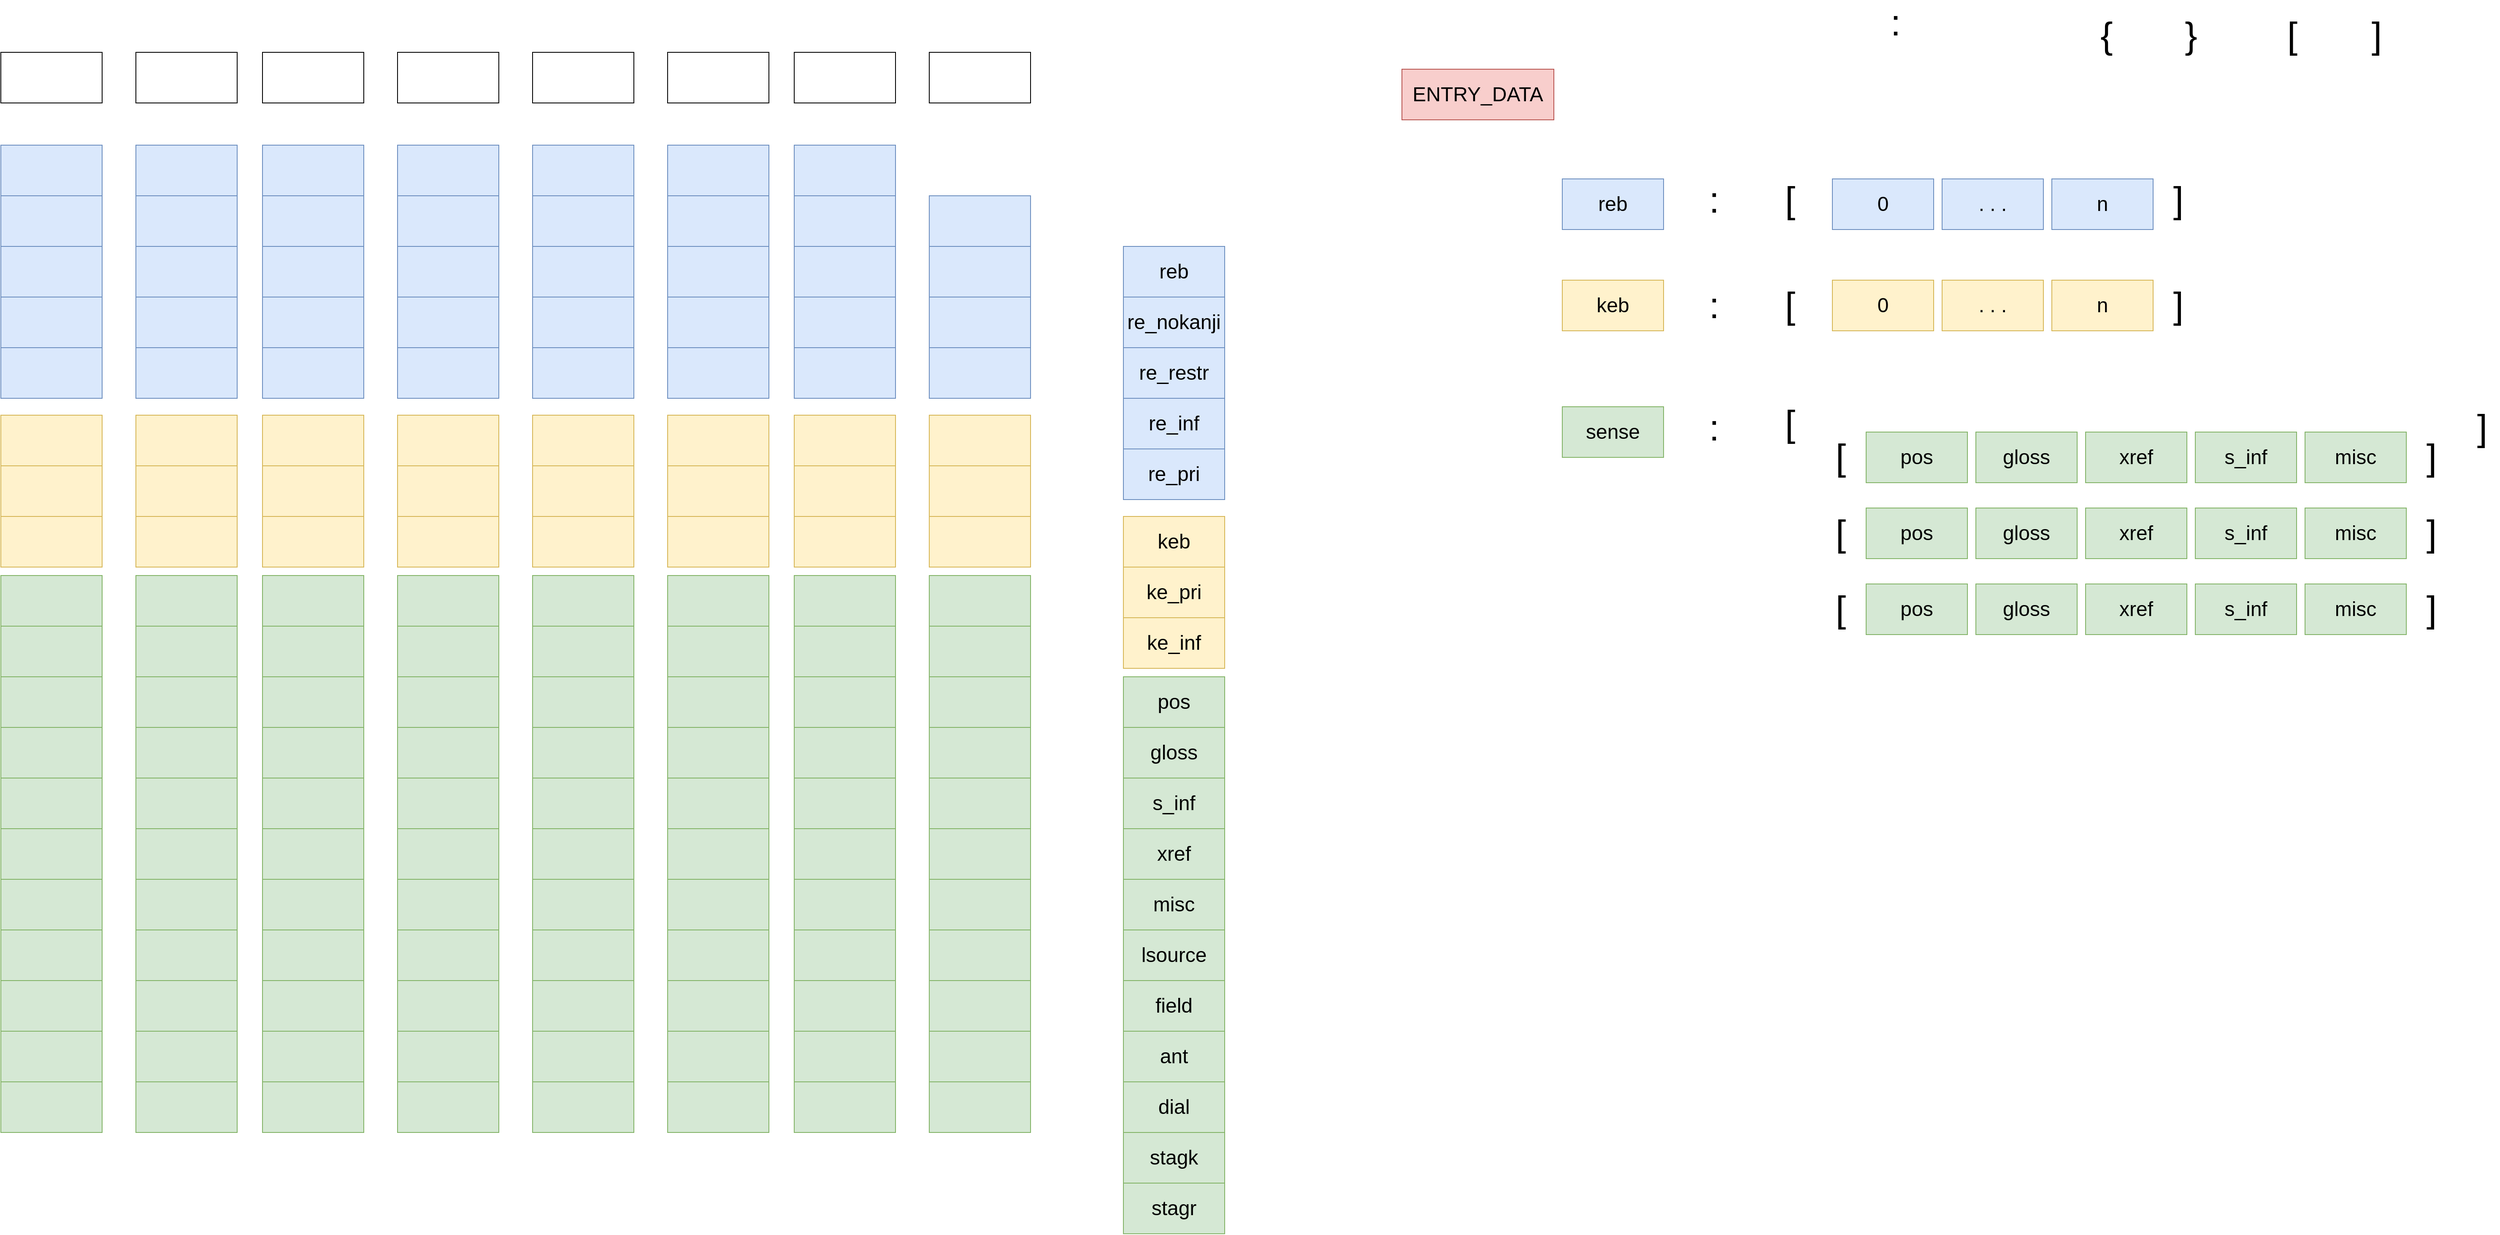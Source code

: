 <mxfile version="15.3.5" type="device"><diagram id="VDv65uDaTZI5-oXiUYlj" name="Page-1"><mxGraphModel dx="4152" dy="2085" grid="1" gridSize="10" guides="1" tooltips="1" connect="1" arrows="1" fold="1" page="1" pageScale="1" pageWidth="850" pageHeight="1100" math="0" shadow="0"><root><mxCell id="0"/><mxCell id="1" parent="0"/><mxCell id="nnM_vdUUp27lyh8uVQgL-1" value="reb" style="rounded=0;whiteSpace=wrap;html=1;hachureGap=4;pointerEvents=0;fontSize=24;fillColor=#dae8fc;strokeColor=#6c8ebf;" parent="1" vertex="1"><mxGeometry x="590" y="130" width="120" height="60" as="geometry"/></mxCell><mxCell id="nnM_vdUUp27lyh8uVQgL-2" value="re_nokanji" style="rounded=0;whiteSpace=wrap;html=1;hachureGap=4;pointerEvents=0;fontSize=24;fillColor=#dae8fc;strokeColor=#6c8ebf;" parent="1" vertex="1"><mxGeometry x="70" y="270" width="120" height="60" as="geometry"/></mxCell><mxCell id="nnM_vdUUp27lyh8uVQgL-3" value="re_restr" style="rounded=0;whiteSpace=wrap;html=1;hachureGap=4;pointerEvents=0;fontSize=24;fillColor=#dae8fc;strokeColor=#6c8ebf;" parent="1" vertex="1"><mxGeometry x="70" y="330" width="120" height="60" as="geometry"/></mxCell><mxCell id="nnM_vdUUp27lyh8uVQgL-4" value="re_inf" style="rounded=0;whiteSpace=wrap;html=1;hachureGap=4;pointerEvents=0;fontSize=24;fillColor=#dae8fc;strokeColor=#6c8ebf;" parent="1" vertex="1"><mxGeometry x="70" y="390" width="120" height="60" as="geometry"/></mxCell><mxCell id="nnM_vdUUp27lyh8uVQgL-5" value="keb" style="rounded=0;whiteSpace=wrap;html=1;hachureGap=4;pointerEvents=0;fontSize=24;fillColor=#fff2cc;strokeColor=#d6b656;" parent="1" vertex="1"><mxGeometry x="590" y="250" width="120" height="60" as="geometry"/></mxCell><mxCell id="nnM_vdUUp27lyh8uVQgL-6" value="ke_pri" style="rounded=0;whiteSpace=wrap;html=1;hachureGap=4;pointerEvents=0;fontSize=24;fillColor=#fff2cc;strokeColor=#d6b656;" parent="1" vertex="1"><mxGeometry x="70" y="590" width="120" height="60" as="geometry"/></mxCell><mxCell id="nnM_vdUUp27lyh8uVQgL-7" value="ke_inf" style="rounded=0;whiteSpace=wrap;html=1;hachureGap=4;pointerEvents=0;fontSize=24;fillColor=#fff2cc;strokeColor=#d6b656;" parent="1" vertex="1"><mxGeometry x="70" y="650" width="120" height="60" as="geometry"/></mxCell><mxCell id="nnM_vdUUp27lyh8uVQgL-8" value="re_pri" style="rounded=0;whiteSpace=wrap;html=1;hachureGap=4;pointerEvents=0;fontSize=24;fillColor=#dae8fc;strokeColor=#6c8ebf;" parent="1" vertex="1"><mxGeometry x="70" y="450" width="120" height="60" as="geometry"/></mxCell><mxCell id="nnM_vdUUp27lyh8uVQgL-9" value="pos" style="rounded=0;whiteSpace=wrap;html=1;hachureGap=4;pointerEvents=0;fontSize=24;fillColor=#d5e8d4;strokeColor=#82b366;" parent="1" vertex="1"><mxGeometry x="70" y="720" width="120" height="60" as="geometry"/></mxCell><mxCell id="nnM_vdUUp27lyh8uVQgL-10" value="gloss" style="rounded=0;whiteSpace=wrap;html=1;hachureGap=4;pointerEvents=0;fontSize=24;fillColor=#d5e8d4;strokeColor=#82b366;" parent="1" vertex="1"><mxGeometry x="70" y="780" width="120" height="60" as="geometry"/></mxCell><mxCell id="nnM_vdUUp27lyh8uVQgL-11" value="s_inf" style="rounded=0;whiteSpace=wrap;html=1;hachureGap=4;pointerEvents=0;fontSize=24;fillColor=#d5e8d4;strokeColor=#82b366;" parent="1" vertex="1"><mxGeometry x="70" y="840" width="120" height="60" as="geometry"/></mxCell><mxCell id="nnM_vdUUp27lyh8uVQgL-12" value="xref" style="rounded=0;whiteSpace=wrap;html=1;hachureGap=4;pointerEvents=0;fontSize=24;fillColor=#d5e8d4;strokeColor=#82b366;" parent="1" vertex="1"><mxGeometry x="70" y="900" width="120" height="60" as="geometry"/></mxCell><mxCell id="nnM_vdUUp27lyh8uVQgL-13" value="misc" style="rounded=0;whiteSpace=wrap;html=1;hachureGap=4;pointerEvents=0;fontSize=24;fillColor=#d5e8d4;strokeColor=#82b366;" parent="1" vertex="1"><mxGeometry x="70" y="960" width="120" height="60" as="geometry"/></mxCell><mxCell id="nnM_vdUUp27lyh8uVQgL-14" value="lsource" style="rounded=0;whiteSpace=wrap;html=1;hachureGap=4;pointerEvents=0;fontSize=24;fillColor=#d5e8d4;strokeColor=#82b366;" parent="1" vertex="1"><mxGeometry x="70" y="1020" width="120" height="60" as="geometry"/></mxCell><mxCell id="nnM_vdUUp27lyh8uVQgL-15" value="field" style="rounded=0;whiteSpace=wrap;html=1;hachureGap=4;pointerEvents=0;fontSize=24;fillColor=#d5e8d4;strokeColor=#82b366;" parent="1" vertex="1"><mxGeometry x="70" y="1080" width="120" height="60" as="geometry"/></mxCell><mxCell id="nnM_vdUUp27lyh8uVQgL-16" value="ant" style="rounded=0;whiteSpace=wrap;html=1;hachureGap=4;pointerEvents=0;fontSize=24;fillColor=#d5e8d4;strokeColor=#82b366;" parent="1" vertex="1"><mxGeometry x="70" y="1140" width="120" height="60" as="geometry"/></mxCell><mxCell id="nnM_vdUUp27lyh8uVQgL-17" value="dial" style="rounded=0;whiteSpace=wrap;html=1;hachureGap=4;pointerEvents=0;fontSize=24;fillColor=#d5e8d4;strokeColor=#82b366;" parent="1" vertex="1"><mxGeometry x="70" y="1200" width="120" height="60" as="geometry"/></mxCell><mxCell id="nnM_vdUUp27lyh8uVQgL-18" value="stagk" style="rounded=0;whiteSpace=wrap;html=1;hachureGap=4;pointerEvents=0;fontSize=24;fillColor=#d5e8d4;strokeColor=#82b366;" parent="1" vertex="1"><mxGeometry x="70" y="1260" width="120" height="60" as="geometry"/></mxCell><mxCell id="nnM_vdUUp27lyh8uVQgL-19" value="stagr" style="rounded=0;whiteSpace=wrap;html=1;hachureGap=4;pointerEvents=0;fontSize=24;fillColor=#d5e8d4;strokeColor=#82b366;" parent="1" vertex="1"><mxGeometry x="70" y="1320" width="120" height="60" as="geometry"/></mxCell><mxCell id="nnM_vdUUp27lyh8uVQgL-20" value="" style="rounded=0;whiteSpace=wrap;html=1;hachureGap=4;pointerEvents=0;fontSize=24;fillColor=#dae8fc;strokeColor=#6c8ebf;" parent="1" vertex="1"><mxGeometry x="-1260" y="90" width="120" height="60" as="geometry"/></mxCell><mxCell id="nnM_vdUUp27lyh8uVQgL-21" value="" style="rounded=0;whiteSpace=wrap;html=1;hachureGap=4;pointerEvents=0;fontSize=24;fillColor=#dae8fc;strokeColor=#6c8ebf;" parent="1" vertex="1"><mxGeometry x="-1260" y="150" width="120" height="60" as="geometry"/></mxCell><mxCell id="nnM_vdUUp27lyh8uVQgL-22" value="" style="rounded=0;whiteSpace=wrap;html=1;hachureGap=4;pointerEvents=0;fontSize=24;fillColor=#dae8fc;strokeColor=#6c8ebf;" parent="1" vertex="1"><mxGeometry x="-1260" y="210" width="120" height="60" as="geometry"/></mxCell><mxCell id="nnM_vdUUp27lyh8uVQgL-23" value="" style="rounded=0;whiteSpace=wrap;html=1;hachureGap=4;pointerEvents=0;fontSize=24;fillColor=#dae8fc;strokeColor=#6c8ebf;" parent="1" vertex="1"><mxGeometry x="-1260" y="270" width="120" height="60" as="geometry"/></mxCell><mxCell id="nnM_vdUUp27lyh8uVQgL-24" value="" style="rounded=0;whiteSpace=wrap;html=1;hachureGap=4;pointerEvents=0;fontSize=24;fillColor=#fff2cc;strokeColor=#d6b656;" parent="1" vertex="1"><mxGeometry x="-1260" y="410" width="120" height="60" as="geometry"/></mxCell><mxCell id="nnM_vdUUp27lyh8uVQgL-25" value="" style="rounded=0;whiteSpace=wrap;html=1;hachureGap=4;pointerEvents=0;fontSize=24;fillColor=#fff2cc;strokeColor=#d6b656;" parent="1" vertex="1"><mxGeometry x="-1260" y="470" width="120" height="60" as="geometry"/></mxCell><mxCell id="nnM_vdUUp27lyh8uVQgL-26" value="" style="rounded=0;whiteSpace=wrap;html=1;hachureGap=4;pointerEvents=0;fontSize=24;fillColor=#fff2cc;strokeColor=#d6b656;" parent="1" vertex="1"><mxGeometry x="-1260" y="530" width="120" height="60" as="geometry"/></mxCell><mxCell id="nnM_vdUUp27lyh8uVQgL-27" value="" style="rounded=0;whiteSpace=wrap;html=1;hachureGap=4;pointerEvents=0;fontSize=24;fillColor=#dae8fc;strokeColor=#6c8ebf;" parent="1" vertex="1"><mxGeometry x="-1260" y="330" width="120" height="60" as="geometry"/></mxCell><mxCell id="nnM_vdUUp27lyh8uVQgL-28" value="" style="rounded=0;whiteSpace=wrap;html=1;hachureGap=4;pointerEvents=0;fontSize=24;fillColor=#d5e8d4;strokeColor=#82b366;" parent="1" vertex="1"><mxGeometry x="-1260" y="600" width="120" height="60" as="geometry"/></mxCell><mxCell id="nnM_vdUUp27lyh8uVQgL-29" value="" style="rounded=0;whiteSpace=wrap;html=1;hachureGap=4;pointerEvents=0;fontSize=24;fillColor=#d5e8d4;strokeColor=#82b366;" parent="1" vertex="1"><mxGeometry x="-1260" y="660" width="120" height="60" as="geometry"/></mxCell><mxCell id="nnM_vdUUp27lyh8uVQgL-30" value="" style="rounded=0;whiteSpace=wrap;html=1;hachureGap=4;pointerEvents=0;fontSize=24;fillColor=#d5e8d4;strokeColor=#82b366;" parent="1" vertex="1"><mxGeometry x="-1260" y="720" width="120" height="60" as="geometry"/></mxCell><mxCell id="nnM_vdUUp27lyh8uVQgL-31" value="" style="rounded=0;whiteSpace=wrap;html=1;hachureGap=4;pointerEvents=0;fontSize=24;fillColor=#d5e8d4;strokeColor=#82b366;" parent="1" vertex="1"><mxGeometry x="-1260" y="780" width="120" height="60" as="geometry"/></mxCell><mxCell id="nnM_vdUUp27lyh8uVQgL-32" value="" style="rounded=0;whiteSpace=wrap;html=1;hachureGap=4;pointerEvents=0;fontSize=24;fillColor=#d5e8d4;strokeColor=#82b366;" parent="1" vertex="1"><mxGeometry x="-1260" y="840" width="120" height="60" as="geometry"/></mxCell><mxCell id="nnM_vdUUp27lyh8uVQgL-33" value="" style="rounded=0;whiteSpace=wrap;html=1;hachureGap=4;pointerEvents=0;fontSize=24;fillColor=#d5e8d4;strokeColor=#82b366;" parent="1" vertex="1"><mxGeometry x="-1260" y="900" width="120" height="60" as="geometry"/></mxCell><mxCell id="nnM_vdUUp27lyh8uVQgL-34" value="" style="rounded=0;whiteSpace=wrap;html=1;hachureGap=4;pointerEvents=0;fontSize=24;fillColor=#d5e8d4;strokeColor=#82b366;" parent="1" vertex="1"><mxGeometry x="-1260" y="960" width="120" height="60" as="geometry"/></mxCell><mxCell id="nnM_vdUUp27lyh8uVQgL-35" value="" style="rounded=0;whiteSpace=wrap;html=1;hachureGap=4;pointerEvents=0;fontSize=24;fillColor=#d5e8d4;strokeColor=#82b366;" parent="1" vertex="1"><mxGeometry x="-1260" y="1020" width="120" height="60" as="geometry"/></mxCell><mxCell id="nnM_vdUUp27lyh8uVQgL-36" value="" style="rounded=0;whiteSpace=wrap;html=1;hachureGap=4;pointerEvents=0;fontSize=24;fillColor=#d5e8d4;strokeColor=#82b366;" parent="1" vertex="1"><mxGeometry x="-1260" y="1080" width="120" height="60" as="geometry"/></mxCell><mxCell id="nnM_vdUUp27lyh8uVQgL-37" value="" style="rounded=0;whiteSpace=wrap;html=1;hachureGap=4;pointerEvents=0;fontSize=24;fillColor=#d5e8d4;strokeColor=#82b366;" parent="1" vertex="1"><mxGeometry x="-1260" y="1140" width="120" height="60" as="geometry"/></mxCell><mxCell id="nnM_vdUUp27lyh8uVQgL-38" value="" style="rounded=0;whiteSpace=wrap;html=1;hachureGap=4;pointerEvents=0;fontSize=24;fillColor=#d5e8d4;strokeColor=#82b366;" parent="1" vertex="1"><mxGeometry x="-1260" y="1200" width="120" height="60" as="geometry"/></mxCell><mxCell id="nnM_vdUUp27lyh8uVQgL-39" value="" style="rounded=0;whiteSpace=wrap;html=1;hachureGap=4;pointerEvents=0;fontSize=24;fillColor=#dae8fc;strokeColor=#6c8ebf;" parent="1" vertex="1"><mxGeometry x="-1100" y="90" width="120" height="60" as="geometry"/></mxCell><mxCell id="nnM_vdUUp27lyh8uVQgL-40" value="" style="rounded=0;whiteSpace=wrap;html=1;hachureGap=4;pointerEvents=0;fontSize=24;fillColor=#dae8fc;strokeColor=#6c8ebf;" parent="1" vertex="1"><mxGeometry x="-1100" y="150" width="120" height="60" as="geometry"/></mxCell><mxCell id="nnM_vdUUp27lyh8uVQgL-41" value="" style="rounded=0;whiteSpace=wrap;html=1;hachureGap=4;pointerEvents=0;fontSize=24;fillColor=#dae8fc;strokeColor=#6c8ebf;" parent="1" vertex="1"><mxGeometry x="-1100" y="210" width="120" height="60" as="geometry"/></mxCell><mxCell id="nnM_vdUUp27lyh8uVQgL-42" value="" style="rounded=0;whiteSpace=wrap;html=1;hachureGap=4;pointerEvents=0;fontSize=24;fillColor=#dae8fc;strokeColor=#6c8ebf;" parent="1" vertex="1"><mxGeometry x="-1100" y="270" width="120" height="60" as="geometry"/></mxCell><mxCell id="nnM_vdUUp27lyh8uVQgL-43" value="" style="rounded=0;whiteSpace=wrap;html=1;hachureGap=4;pointerEvents=0;fontSize=24;fillColor=#fff2cc;strokeColor=#d6b656;" parent="1" vertex="1"><mxGeometry x="-1100" y="410" width="120" height="60" as="geometry"/></mxCell><mxCell id="nnM_vdUUp27lyh8uVQgL-44" value="" style="rounded=0;whiteSpace=wrap;html=1;hachureGap=4;pointerEvents=0;fontSize=24;fillColor=#fff2cc;strokeColor=#d6b656;" parent="1" vertex="1"><mxGeometry x="-1100" y="470" width="120" height="60" as="geometry"/></mxCell><mxCell id="nnM_vdUUp27lyh8uVQgL-45" value="" style="rounded=0;whiteSpace=wrap;html=1;hachureGap=4;pointerEvents=0;fontSize=24;fillColor=#fff2cc;strokeColor=#d6b656;" parent="1" vertex="1"><mxGeometry x="-1100" y="530" width="120" height="60" as="geometry"/></mxCell><mxCell id="nnM_vdUUp27lyh8uVQgL-46" value="" style="rounded=0;whiteSpace=wrap;html=1;hachureGap=4;pointerEvents=0;fontSize=24;fillColor=#dae8fc;strokeColor=#6c8ebf;" parent="1" vertex="1"><mxGeometry x="-1100" y="330" width="120" height="60" as="geometry"/></mxCell><mxCell id="nnM_vdUUp27lyh8uVQgL-47" value="" style="rounded=0;whiteSpace=wrap;html=1;hachureGap=4;pointerEvents=0;fontSize=24;fillColor=#d5e8d4;strokeColor=#82b366;" parent="1" vertex="1"><mxGeometry x="-1100" y="600" width="120" height="60" as="geometry"/></mxCell><mxCell id="nnM_vdUUp27lyh8uVQgL-48" value="" style="rounded=0;whiteSpace=wrap;html=1;hachureGap=4;pointerEvents=0;fontSize=24;fillColor=#d5e8d4;strokeColor=#82b366;" parent="1" vertex="1"><mxGeometry x="-1100" y="660" width="120" height="60" as="geometry"/></mxCell><mxCell id="nnM_vdUUp27lyh8uVQgL-49" value="" style="rounded=0;whiteSpace=wrap;html=1;hachureGap=4;pointerEvents=0;fontSize=24;fillColor=#d5e8d4;strokeColor=#82b366;" parent="1" vertex="1"><mxGeometry x="-1100" y="720" width="120" height="60" as="geometry"/></mxCell><mxCell id="nnM_vdUUp27lyh8uVQgL-50" value="" style="rounded=0;whiteSpace=wrap;html=1;hachureGap=4;pointerEvents=0;fontSize=24;fillColor=#d5e8d4;strokeColor=#82b366;" parent="1" vertex="1"><mxGeometry x="-1100" y="780" width="120" height="60" as="geometry"/></mxCell><mxCell id="nnM_vdUUp27lyh8uVQgL-51" value="" style="rounded=0;whiteSpace=wrap;html=1;hachureGap=4;pointerEvents=0;fontSize=24;fillColor=#d5e8d4;strokeColor=#82b366;" parent="1" vertex="1"><mxGeometry x="-1100" y="840" width="120" height="60" as="geometry"/></mxCell><mxCell id="nnM_vdUUp27lyh8uVQgL-52" value="" style="rounded=0;whiteSpace=wrap;html=1;hachureGap=4;pointerEvents=0;fontSize=24;fillColor=#d5e8d4;strokeColor=#82b366;" parent="1" vertex="1"><mxGeometry x="-1100" y="900" width="120" height="60" as="geometry"/></mxCell><mxCell id="nnM_vdUUp27lyh8uVQgL-53" value="" style="rounded=0;whiteSpace=wrap;html=1;hachureGap=4;pointerEvents=0;fontSize=24;fillColor=#d5e8d4;strokeColor=#82b366;" parent="1" vertex="1"><mxGeometry x="-1100" y="960" width="120" height="60" as="geometry"/></mxCell><mxCell id="nnM_vdUUp27lyh8uVQgL-54" value="" style="rounded=0;whiteSpace=wrap;html=1;hachureGap=4;pointerEvents=0;fontSize=24;fillColor=#d5e8d4;strokeColor=#82b366;" parent="1" vertex="1"><mxGeometry x="-1100" y="1020" width="120" height="60" as="geometry"/></mxCell><mxCell id="nnM_vdUUp27lyh8uVQgL-55" value="" style="rounded=0;whiteSpace=wrap;html=1;hachureGap=4;pointerEvents=0;fontSize=24;fillColor=#d5e8d4;strokeColor=#82b366;" parent="1" vertex="1"><mxGeometry x="-1100" y="1080" width="120" height="60" as="geometry"/></mxCell><mxCell id="nnM_vdUUp27lyh8uVQgL-56" value="" style="rounded=0;whiteSpace=wrap;html=1;hachureGap=4;pointerEvents=0;fontSize=24;fillColor=#d5e8d4;strokeColor=#82b366;" parent="1" vertex="1"><mxGeometry x="-1100" y="1140" width="120" height="60" as="geometry"/></mxCell><mxCell id="nnM_vdUUp27lyh8uVQgL-57" value="" style="rounded=0;whiteSpace=wrap;html=1;hachureGap=4;pointerEvents=0;fontSize=24;fillColor=#d5e8d4;strokeColor=#82b366;" parent="1" vertex="1"><mxGeometry x="-1100" y="1200" width="120" height="60" as="geometry"/></mxCell><mxCell id="nnM_vdUUp27lyh8uVQgL-58" value="" style="rounded=0;whiteSpace=wrap;html=1;hachureGap=4;pointerEvents=0;fontSize=24;fillColor=#dae8fc;strokeColor=#6c8ebf;" parent="1" vertex="1"><mxGeometry x="-950" y="90" width="120" height="60" as="geometry"/></mxCell><mxCell id="nnM_vdUUp27lyh8uVQgL-59" value="" style="rounded=0;whiteSpace=wrap;html=1;hachureGap=4;pointerEvents=0;fontSize=24;fillColor=#dae8fc;strokeColor=#6c8ebf;" parent="1" vertex="1"><mxGeometry x="-950" y="150" width="120" height="60" as="geometry"/></mxCell><mxCell id="nnM_vdUUp27lyh8uVQgL-60" value="" style="rounded=0;whiteSpace=wrap;html=1;hachureGap=4;pointerEvents=0;fontSize=24;fillColor=#dae8fc;strokeColor=#6c8ebf;" parent="1" vertex="1"><mxGeometry x="-950" y="210" width="120" height="60" as="geometry"/></mxCell><mxCell id="nnM_vdUUp27lyh8uVQgL-61" value="" style="rounded=0;whiteSpace=wrap;html=1;hachureGap=4;pointerEvents=0;fontSize=24;fillColor=#dae8fc;strokeColor=#6c8ebf;" parent="1" vertex="1"><mxGeometry x="-950" y="270" width="120" height="60" as="geometry"/></mxCell><mxCell id="nnM_vdUUp27lyh8uVQgL-62" value="" style="rounded=0;whiteSpace=wrap;html=1;hachureGap=4;pointerEvents=0;fontSize=24;fillColor=#fff2cc;strokeColor=#d6b656;" parent="1" vertex="1"><mxGeometry x="-950" y="410" width="120" height="60" as="geometry"/></mxCell><mxCell id="nnM_vdUUp27lyh8uVQgL-63" value="" style="rounded=0;whiteSpace=wrap;html=1;hachureGap=4;pointerEvents=0;fontSize=24;fillColor=#fff2cc;strokeColor=#d6b656;" parent="1" vertex="1"><mxGeometry x="-950" y="470" width="120" height="60" as="geometry"/></mxCell><mxCell id="nnM_vdUUp27lyh8uVQgL-64" value="" style="rounded=0;whiteSpace=wrap;html=1;hachureGap=4;pointerEvents=0;fontSize=24;fillColor=#fff2cc;strokeColor=#d6b656;" parent="1" vertex="1"><mxGeometry x="-950" y="530" width="120" height="60" as="geometry"/></mxCell><mxCell id="nnM_vdUUp27lyh8uVQgL-65" value="" style="rounded=0;whiteSpace=wrap;html=1;hachureGap=4;pointerEvents=0;fontSize=24;fillColor=#dae8fc;strokeColor=#6c8ebf;" parent="1" vertex="1"><mxGeometry x="-950" y="330" width="120" height="60" as="geometry"/></mxCell><mxCell id="nnM_vdUUp27lyh8uVQgL-66" value="" style="rounded=0;whiteSpace=wrap;html=1;hachureGap=4;pointerEvents=0;fontSize=24;fillColor=#d5e8d4;strokeColor=#82b366;" parent="1" vertex="1"><mxGeometry x="-950" y="600" width="120" height="60" as="geometry"/></mxCell><mxCell id="nnM_vdUUp27lyh8uVQgL-67" value="" style="rounded=0;whiteSpace=wrap;html=1;hachureGap=4;pointerEvents=0;fontSize=24;fillColor=#d5e8d4;strokeColor=#82b366;" parent="1" vertex="1"><mxGeometry x="-950" y="660" width="120" height="60" as="geometry"/></mxCell><mxCell id="nnM_vdUUp27lyh8uVQgL-68" value="" style="rounded=0;whiteSpace=wrap;html=1;hachureGap=4;pointerEvents=0;fontSize=24;fillColor=#d5e8d4;strokeColor=#82b366;" parent="1" vertex="1"><mxGeometry x="-950" y="720" width="120" height="60" as="geometry"/></mxCell><mxCell id="nnM_vdUUp27lyh8uVQgL-69" value="" style="rounded=0;whiteSpace=wrap;html=1;hachureGap=4;pointerEvents=0;fontSize=24;fillColor=#d5e8d4;strokeColor=#82b366;" parent="1" vertex="1"><mxGeometry x="-950" y="780" width="120" height="60" as="geometry"/></mxCell><mxCell id="nnM_vdUUp27lyh8uVQgL-70" value="" style="rounded=0;whiteSpace=wrap;html=1;hachureGap=4;pointerEvents=0;fontSize=24;fillColor=#d5e8d4;strokeColor=#82b366;" parent="1" vertex="1"><mxGeometry x="-950" y="840" width="120" height="60" as="geometry"/></mxCell><mxCell id="nnM_vdUUp27lyh8uVQgL-71" value="" style="rounded=0;whiteSpace=wrap;html=1;hachureGap=4;pointerEvents=0;fontSize=24;fillColor=#d5e8d4;strokeColor=#82b366;" parent="1" vertex="1"><mxGeometry x="-950" y="900" width="120" height="60" as="geometry"/></mxCell><mxCell id="nnM_vdUUp27lyh8uVQgL-72" value="" style="rounded=0;whiteSpace=wrap;html=1;hachureGap=4;pointerEvents=0;fontSize=24;fillColor=#d5e8d4;strokeColor=#82b366;" parent="1" vertex="1"><mxGeometry x="-950" y="960" width="120" height="60" as="geometry"/></mxCell><mxCell id="nnM_vdUUp27lyh8uVQgL-73" value="" style="rounded=0;whiteSpace=wrap;html=1;hachureGap=4;pointerEvents=0;fontSize=24;fillColor=#d5e8d4;strokeColor=#82b366;" parent="1" vertex="1"><mxGeometry x="-950" y="1020" width="120" height="60" as="geometry"/></mxCell><mxCell id="nnM_vdUUp27lyh8uVQgL-74" value="" style="rounded=0;whiteSpace=wrap;html=1;hachureGap=4;pointerEvents=0;fontSize=24;fillColor=#d5e8d4;strokeColor=#82b366;" parent="1" vertex="1"><mxGeometry x="-950" y="1080" width="120" height="60" as="geometry"/></mxCell><mxCell id="nnM_vdUUp27lyh8uVQgL-75" value="" style="rounded=0;whiteSpace=wrap;html=1;hachureGap=4;pointerEvents=0;fontSize=24;fillColor=#d5e8d4;strokeColor=#82b366;" parent="1" vertex="1"><mxGeometry x="-950" y="1140" width="120" height="60" as="geometry"/></mxCell><mxCell id="nnM_vdUUp27lyh8uVQgL-76" value="" style="rounded=0;whiteSpace=wrap;html=1;hachureGap=4;pointerEvents=0;fontSize=24;fillColor=#d5e8d4;strokeColor=#82b366;" parent="1" vertex="1"><mxGeometry x="-950" y="1200" width="120" height="60" as="geometry"/></mxCell><mxCell id="nnM_vdUUp27lyh8uVQgL-77" value="" style="rounded=0;whiteSpace=wrap;html=1;hachureGap=4;pointerEvents=0;fontSize=24;fillColor=#dae8fc;strokeColor=#6c8ebf;" parent="1" vertex="1"><mxGeometry x="-790" y="90" width="120" height="60" as="geometry"/></mxCell><mxCell id="nnM_vdUUp27lyh8uVQgL-78" value="" style="rounded=0;whiteSpace=wrap;html=1;hachureGap=4;pointerEvents=0;fontSize=24;fillColor=#dae8fc;strokeColor=#6c8ebf;" parent="1" vertex="1"><mxGeometry x="-790" y="150" width="120" height="60" as="geometry"/></mxCell><mxCell id="nnM_vdUUp27lyh8uVQgL-79" value="" style="rounded=0;whiteSpace=wrap;html=1;hachureGap=4;pointerEvents=0;fontSize=24;fillColor=#dae8fc;strokeColor=#6c8ebf;" parent="1" vertex="1"><mxGeometry x="-790" y="210" width="120" height="60" as="geometry"/></mxCell><mxCell id="nnM_vdUUp27lyh8uVQgL-80" value="" style="rounded=0;whiteSpace=wrap;html=1;hachureGap=4;pointerEvents=0;fontSize=24;fillColor=#dae8fc;strokeColor=#6c8ebf;" parent="1" vertex="1"><mxGeometry x="-790" y="270" width="120" height="60" as="geometry"/></mxCell><mxCell id="nnM_vdUUp27lyh8uVQgL-81" value="" style="rounded=0;whiteSpace=wrap;html=1;hachureGap=4;pointerEvents=0;fontSize=24;fillColor=#fff2cc;strokeColor=#d6b656;" parent="1" vertex="1"><mxGeometry x="-790" y="410" width="120" height="60" as="geometry"/></mxCell><mxCell id="nnM_vdUUp27lyh8uVQgL-82" value="" style="rounded=0;whiteSpace=wrap;html=1;hachureGap=4;pointerEvents=0;fontSize=24;fillColor=#fff2cc;strokeColor=#d6b656;" parent="1" vertex="1"><mxGeometry x="-790" y="470" width="120" height="60" as="geometry"/></mxCell><mxCell id="nnM_vdUUp27lyh8uVQgL-83" value="" style="rounded=0;whiteSpace=wrap;html=1;hachureGap=4;pointerEvents=0;fontSize=24;fillColor=#fff2cc;strokeColor=#d6b656;" parent="1" vertex="1"><mxGeometry x="-790" y="530" width="120" height="60" as="geometry"/></mxCell><mxCell id="nnM_vdUUp27lyh8uVQgL-84" value="" style="rounded=0;whiteSpace=wrap;html=1;hachureGap=4;pointerEvents=0;fontSize=24;fillColor=#dae8fc;strokeColor=#6c8ebf;" parent="1" vertex="1"><mxGeometry x="-790" y="330" width="120" height="60" as="geometry"/></mxCell><mxCell id="nnM_vdUUp27lyh8uVQgL-85" value="" style="rounded=0;whiteSpace=wrap;html=1;hachureGap=4;pointerEvents=0;fontSize=24;fillColor=#d5e8d4;strokeColor=#82b366;" parent="1" vertex="1"><mxGeometry x="-790" y="600" width="120" height="60" as="geometry"/></mxCell><mxCell id="nnM_vdUUp27lyh8uVQgL-86" value="" style="rounded=0;whiteSpace=wrap;html=1;hachureGap=4;pointerEvents=0;fontSize=24;fillColor=#d5e8d4;strokeColor=#82b366;" parent="1" vertex="1"><mxGeometry x="-790" y="660" width="120" height="60" as="geometry"/></mxCell><mxCell id="nnM_vdUUp27lyh8uVQgL-87" value="" style="rounded=0;whiteSpace=wrap;html=1;hachureGap=4;pointerEvents=0;fontSize=24;fillColor=#d5e8d4;strokeColor=#82b366;" parent="1" vertex="1"><mxGeometry x="-790" y="720" width="120" height="60" as="geometry"/></mxCell><mxCell id="nnM_vdUUp27lyh8uVQgL-88" value="" style="rounded=0;whiteSpace=wrap;html=1;hachureGap=4;pointerEvents=0;fontSize=24;fillColor=#d5e8d4;strokeColor=#82b366;" parent="1" vertex="1"><mxGeometry x="-790" y="780" width="120" height="60" as="geometry"/></mxCell><mxCell id="nnM_vdUUp27lyh8uVQgL-89" value="" style="rounded=0;whiteSpace=wrap;html=1;hachureGap=4;pointerEvents=0;fontSize=24;fillColor=#d5e8d4;strokeColor=#82b366;" parent="1" vertex="1"><mxGeometry x="-790" y="840" width="120" height="60" as="geometry"/></mxCell><mxCell id="nnM_vdUUp27lyh8uVQgL-90" value="" style="rounded=0;whiteSpace=wrap;html=1;hachureGap=4;pointerEvents=0;fontSize=24;fillColor=#d5e8d4;strokeColor=#82b366;" parent="1" vertex="1"><mxGeometry x="-790" y="900" width="120" height="60" as="geometry"/></mxCell><mxCell id="nnM_vdUUp27lyh8uVQgL-91" value="" style="rounded=0;whiteSpace=wrap;html=1;hachureGap=4;pointerEvents=0;fontSize=24;fillColor=#d5e8d4;strokeColor=#82b366;" parent="1" vertex="1"><mxGeometry x="-790" y="960" width="120" height="60" as="geometry"/></mxCell><mxCell id="nnM_vdUUp27lyh8uVQgL-92" value="" style="rounded=0;whiteSpace=wrap;html=1;hachureGap=4;pointerEvents=0;fontSize=24;fillColor=#d5e8d4;strokeColor=#82b366;" parent="1" vertex="1"><mxGeometry x="-790" y="1020" width="120" height="60" as="geometry"/></mxCell><mxCell id="nnM_vdUUp27lyh8uVQgL-93" value="" style="rounded=0;whiteSpace=wrap;html=1;hachureGap=4;pointerEvents=0;fontSize=24;fillColor=#d5e8d4;strokeColor=#82b366;" parent="1" vertex="1"><mxGeometry x="-790" y="1080" width="120" height="60" as="geometry"/></mxCell><mxCell id="nnM_vdUUp27lyh8uVQgL-94" value="" style="rounded=0;whiteSpace=wrap;html=1;hachureGap=4;pointerEvents=0;fontSize=24;fillColor=#d5e8d4;strokeColor=#82b366;" parent="1" vertex="1"><mxGeometry x="-790" y="1140" width="120" height="60" as="geometry"/></mxCell><mxCell id="nnM_vdUUp27lyh8uVQgL-95" value="" style="rounded=0;whiteSpace=wrap;html=1;hachureGap=4;pointerEvents=0;fontSize=24;fillColor=#d5e8d4;strokeColor=#82b366;" parent="1" vertex="1"><mxGeometry x="-790" y="1200" width="120" height="60" as="geometry"/></mxCell><mxCell id="nnM_vdUUp27lyh8uVQgL-96" value="" style="rounded=0;whiteSpace=wrap;html=1;hachureGap=4;pointerEvents=0;fontSize=24;fillColor=#dae8fc;strokeColor=#6c8ebf;" parent="1" vertex="1"><mxGeometry x="-630" y="90" width="120" height="60" as="geometry"/></mxCell><mxCell id="nnM_vdUUp27lyh8uVQgL-97" value="" style="rounded=0;whiteSpace=wrap;html=1;hachureGap=4;pointerEvents=0;fontSize=24;fillColor=#dae8fc;strokeColor=#6c8ebf;" parent="1" vertex="1"><mxGeometry x="-630" y="150" width="120" height="60" as="geometry"/></mxCell><mxCell id="nnM_vdUUp27lyh8uVQgL-98" value="" style="rounded=0;whiteSpace=wrap;html=1;hachureGap=4;pointerEvents=0;fontSize=24;fillColor=#dae8fc;strokeColor=#6c8ebf;" parent="1" vertex="1"><mxGeometry x="-630" y="210" width="120" height="60" as="geometry"/></mxCell><mxCell id="nnM_vdUUp27lyh8uVQgL-99" value="" style="rounded=0;whiteSpace=wrap;html=1;hachureGap=4;pointerEvents=0;fontSize=24;fillColor=#dae8fc;strokeColor=#6c8ebf;" parent="1" vertex="1"><mxGeometry x="-630" y="270" width="120" height="60" as="geometry"/></mxCell><mxCell id="nnM_vdUUp27lyh8uVQgL-100" value="" style="rounded=0;whiteSpace=wrap;html=1;hachureGap=4;pointerEvents=0;fontSize=24;fillColor=#fff2cc;strokeColor=#d6b656;" parent="1" vertex="1"><mxGeometry x="-630" y="410" width="120" height="60" as="geometry"/></mxCell><mxCell id="nnM_vdUUp27lyh8uVQgL-101" value="" style="rounded=0;whiteSpace=wrap;html=1;hachureGap=4;pointerEvents=0;fontSize=24;fillColor=#fff2cc;strokeColor=#d6b656;" parent="1" vertex="1"><mxGeometry x="-630" y="470" width="120" height="60" as="geometry"/></mxCell><mxCell id="nnM_vdUUp27lyh8uVQgL-102" value="" style="rounded=0;whiteSpace=wrap;html=1;hachureGap=4;pointerEvents=0;fontSize=24;fillColor=#fff2cc;strokeColor=#d6b656;" parent="1" vertex="1"><mxGeometry x="-630" y="530" width="120" height="60" as="geometry"/></mxCell><mxCell id="nnM_vdUUp27lyh8uVQgL-103" value="" style="rounded=0;whiteSpace=wrap;html=1;hachureGap=4;pointerEvents=0;fontSize=24;fillColor=#dae8fc;strokeColor=#6c8ebf;" parent="1" vertex="1"><mxGeometry x="-630" y="330" width="120" height="60" as="geometry"/></mxCell><mxCell id="nnM_vdUUp27lyh8uVQgL-104" value="" style="rounded=0;whiteSpace=wrap;html=1;hachureGap=4;pointerEvents=0;fontSize=24;fillColor=#d5e8d4;strokeColor=#82b366;" parent="1" vertex="1"><mxGeometry x="-630" y="600" width="120" height="60" as="geometry"/></mxCell><mxCell id="nnM_vdUUp27lyh8uVQgL-105" value="" style="rounded=0;whiteSpace=wrap;html=1;hachureGap=4;pointerEvents=0;fontSize=24;fillColor=#d5e8d4;strokeColor=#82b366;" parent="1" vertex="1"><mxGeometry x="-630" y="660" width="120" height="60" as="geometry"/></mxCell><mxCell id="nnM_vdUUp27lyh8uVQgL-106" value="" style="rounded=0;whiteSpace=wrap;html=1;hachureGap=4;pointerEvents=0;fontSize=24;fillColor=#d5e8d4;strokeColor=#82b366;" parent="1" vertex="1"><mxGeometry x="-630" y="720" width="120" height="60" as="geometry"/></mxCell><mxCell id="nnM_vdUUp27lyh8uVQgL-107" value="" style="rounded=0;whiteSpace=wrap;html=1;hachureGap=4;pointerEvents=0;fontSize=24;fillColor=#d5e8d4;strokeColor=#82b366;" parent="1" vertex="1"><mxGeometry x="-630" y="780" width="120" height="60" as="geometry"/></mxCell><mxCell id="nnM_vdUUp27lyh8uVQgL-108" value="" style="rounded=0;whiteSpace=wrap;html=1;hachureGap=4;pointerEvents=0;fontSize=24;fillColor=#d5e8d4;strokeColor=#82b366;" parent="1" vertex="1"><mxGeometry x="-630" y="840" width="120" height="60" as="geometry"/></mxCell><mxCell id="nnM_vdUUp27lyh8uVQgL-109" value="" style="rounded=0;whiteSpace=wrap;html=1;hachureGap=4;pointerEvents=0;fontSize=24;fillColor=#d5e8d4;strokeColor=#82b366;" parent="1" vertex="1"><mxGeometry x="-630" y="900" width="120" height="60" as="geometry"/></mxCell><mxCell id="nnM_vdUUp27lyh8uVQgL-110" value="" style="rounded=0;whiteSpace=wrap;html=1;hachureGap=4;pointerEvents=0;fontSize=24;fillColor=#d5e8d4;strokeColor=#82b366;" parent="1" vertex="1"><mxGeometry x="-630" y="960" width="120" height="60" as="geometry"/></mxCell><mxCell id="nnM_vdUUp27lyh8uVQgL-111" value="" style="rounded=0;whiteSpace=wrap;html=1;hachureGap=4;pointerEvents=0;fontSize=24;fillColor=#d5e8d4;strokeColor=#82b366;" parent="1" vertex="1"><mxGeometry x="-630" y="1020" width="120" height="60" as="geometry"/></mxCell><mxCell id="nnM_vdUUp27lyh8uVQgL-112" value="" style="rounded=0;whiteSpace=wrap;html=1;hachureGap=4;pointerEvents=0;fontSize=24;fillColor=#d5e8d4;strokeColor=#82b366;" parent="1" vertex="1"><mxGeometry x="-630" y="1080" width="120" height="60" as="geometry"/></mxCell><mxCell id="nnM_vdUUp27lyh8uVQgL-113" value="" style="rounded=0;whiteSpace=wrap;html=1;hachureGap=4;pointerEvents=0;fontSize=24;fillColor=#d5e8d4;strokeColor=#82b366;" parent="1" vertex="1"><mxGeometry x="-630" y="1140" width="120" height="60" as="geometry"/></mxCell><mxCell id="nnM_vdUUp27lyh8uVQgL-114" value="" style="rounded=0;whiteSpace=wrap;html=1;hachureGap=4;pointerEvents=0;fontSize=24;fillColor=#d5e8d4;strokeColor=#82b366;" parent="1" vertex="1"><mxGeometry x="-630" y="1200" width="120" height="60" as="geometry"/></mxCell><mxCell id="nnM_vdUUp27lyh8uVQgL-115" value="" style="rounded=0;whiteSpace=wrap;html=1;hachureGap=4;pointerEvents=0;fontSize=24;fillColor=#dae8fc;strokeColor=#6c8ebf;" parent="1" vertex="1"><mxGeometry x="-470" y="90" width="120" height="60" as="geometry"/></mxCell><mxCell id="nnM_vdUUp27lyh8uVQgL-116" value="" style="rounded=0;whiteSpace=wrap;html=1;hachureGap=4;pointerEvents=0;fontSize=24;fillColor=#dae8fc;strokeColor=#6c8ebf;" parent="1" vertex="1"><mxGeometry x="-470" y="150" width="120" height="60" as="geometry"/></mxCell><mxCell id="nnM_vdUUp27lyh8uVQgL-117" value="" style="rounded=0;whiteSpace=wrap;html=1;hachureGap=4;pointerEvents=0;fontSize=24;fillColor=#dae8fc;strokeColor=#6c8ebf;" parent="1" vertex="1"><mxGeometry x="-470" y="210" width="120" height="60" as="geometry"/></mxCell><mxCell id="nnM_vdUUp27lyh8uVQgL-118" value="" style="rounded=0;whiteSpace=wrap;html=1;hachureGap=4;pointerEvents=0;fontSize=24;fillColor=#dae8fc;strokeColor=#6c8ebf;" parent="1" vertex="1"><mxGeometry x="-470" y="270" width="120" height="60" as="geometry"/></mxCell><mxCell id="nnM_vdUUp27lyh8uVQgL-119" value="" style="rounded=0;whiteSpace=wrap;html=1;hachureGap=4;pointerEvents=0;fontSize=24;fillColor=#fff2cc;strokeColor=#d6b656;" parent="1" vertex="1"><mxGeometry x="-470" y="410" width="120" height="60" as="geometry"/></mxCell><mxCell id="nnM_vdUUp27lyh8uVQgL-120" value="" style="rounded=0;whiteSpace=wrap;html=1;hachureGap=4;pointerEvents=0;fontSize=24;fillColor=#fff2cc;strokeColor=#d6b656;" parent="1" vertex="1"><mxGeometry x="-470" y="470" width="120" height="60" as="geometry"/></mxCell><mxCell id="nnM_vdUUp27lyh8uVQgL-121" value="" style="rounded=0;whiteSpace=wrap;html=1;hachureGap=4;pointerEvents=0;fontSize=24;fillColor=#fff2cc;strokeColor=#d6b656;" parent="1" vertex="1"><mxGeometry x="-470" y="530" width="120" height="60" as="geometry"/></mxCell><mxCell id="nnM_vdUUp27lyh8uVQgL-122" value="" style="rounded=0;whiteSpace=wrap;html=1;hachureGap=4;pointerEvents=0;fontSize=24;fillColor=#dae8fc;strokeColor=#6c8ebf;" parent="1" vertex="1"><mxGeometry x="-470" y="330" width="120" height="60" as="geometry"/></mxCell><mxCell id="nnM_vdUUp27lyh8uVQgL-123" value="" style="rounded=0;whiteSpace=wrap;html=1;hachureGap=4;pointerEvents=0;fontSize=24;fillColor=#d5e8d4;strokeColor=#82b366;" parent="1" vertex="1"><mxGeometry x="-470" y="600" width="120" height="60" as="geometry"/></mxCell><mxCell id="nnM_vdUUp27lyh8uVQgL-124" value="" style="rounded=0;whiteSpace=wrap;html=1;hachureGap=4;pointerEvents=0;fontSize=24;fillColor=#d5e8d4;strokeColor=#82b366;" parent="1" vertex="1"><mxGeometry x="-470" y="660" width="120" height="60" as="geometry"/></mxCell><mxCell id="nnM_vdUUp27lyh8uVQgL-125" value="" style="rounded=0;whiteSpace=wrap;html=1;hachureGap=4;pointerEvents=0;fontSize=24;fillColor=#d5e8d4;strokeColor=#82b366;" parent="1" vertex="1"><mxGeometry x="-470" y="720" width="120" height="60" as="geometry"/></mxCell><mxCell id="nnM_vdUUp27lyh8uVQgL-126" value="" style="rounded=0;whiteSpace=wrap;html=1;hachureGap=4;pointerEvents=0;fontSize=24;fillColor=#d5e8d4;strokeColor=#82b366;" parent="1" vertex="1"><mxGeometry x="-470" y="780" width="120" height="60" as="geometry"/></mxCell><mxCell id="nnM_vdUUp27lyh8uVQgL-127" value="" style="rounded=0;whiteSpace=wrap;html=1;hachureGap=4;pointerEvents=0;fontSize=24;fillColor=#d5e8d4;strokeColor=#82b366;" parent="1" vertex="1"><mxGeometry x="-470" y="840" width="120" height="60" as="geometry"/></mxCell><mxCell id="nnM_vdUUp27lyh8uVQgL-128" value="" style="rounded=0;whiteSpace=wrap;html=1;hachureGap=4;pointerEvents=0;fontSize=24;fillColor=#d5e8d4;strokeColor=#82b366;" parent="1" vertex="1"><mxGeometry x="-470" y="900" width="120" height="60" as="geometry"/></mxCell><mxCell id="nnM_vdUUp27lyh8uVQgL-129" value="" style="rounded=0;whiteSpace=wrap;html=1;hachureGap=4;pointerEvents=0;fontSize=24;fillColor=#d5e8d4;strokeColor=#82b366;" parent="1" vertex="1"><mxGeometry x="-470" y="960" width="120" height="60" as="geometry"/></mxCell><mxCell id="nnM_vdUUp27lyh8uVQgL-130" value="" style="rounded=0;whiteSpace=wrap;html=1;hachureGap=4;pointerEvents=0;fontSize=24;fillColor=#d5e8d4;strokeColor=#82b366;" parent="1" vertex="1"><mxGeometry x="-470" y="1020" width="120" height="60" as="geometry"/></mxCell><mxCell id="nnM_vdUUp27lyh8uVQgL-131" value="" style="rounded=0;whiteSpace=wrap;html=1;hachureGap=4;pointerEvents=0;fontSize=24;fillColor=#d5e8d4;strokeColor=#82b366;" parent="1" vertex="1"><mxGeometry x="-470" y="1080" width="120" height="60" as="geometry"/></mxCell><mxCell id="nnM_vdUUp27lyh8uVQgL-132" value="" style="rounded=0;whiteSpace=wrap;html=1;hachureGap=4;pointerEvents=0;fontSize=24;fillColor=#d5e8d4;strokeColor=#82b366;" parent="1" vertex="1"><mxGeometry x="-470" y="1140" width="120" height="60" as="geometry"/></mxCell><mxCell id="nnM_vdUUp27lyh8uVQgL-133" value="" style="rounded=0;whiteSpace=wrap;html=1;hachureGap=4;pointerEvents=0;fontSize=24;fillColor=#d5e8d4;strokeColor=#82b366;" parent="1" vertex="1"><mxGeometry x="-470" y="1200" width="120" height="60" as="geometry"/></mxCell><mxCell id="nnM_vdUUp27lyh8uVQgL-134" value="" style="rounded=0;whiteSpace=wrap;html=1;hachureGap=4;pointerEvents=0;fontSize=24;fillColor=#dae8fc;strokeColor=#6c8ebf;" parent="1" vertex="1"><mxGeometry x="-320" y="90" width="120" height="60" as="geometry"/></mxCell><mxCell id="nnM_vdUUp27lyh8uVQgL-135" value="" style="rounded=0;whiteSpace=wrap;html=1;hachureGap=4;pointerEvents=0;fontSize=24;fillColor=#dae8fc;strokeColor=#6c8ebf;" parent="1" vertex="1"><mxGeometry x="-320" y="150" width="120" height="60" as="geometry"/></mxCell><mxCell id="nnM_vdUUp27lyh8uVQgL-136" value="" style="rounded=0;whiteSpace=wrap;html=1;hachureGap=4;pointerEvents=0;fontSize=24;fillColor=#dae8fc;strokeColor=#6c8ebf;" parent="1" vertex="1"><mxGeometry x="-320" y="210" width="120" height="60" as="geometry"/></mxCell><mxCell id="nnM_vdUUp27lyh8uVQgL-137" value="" style="rounded=0;whiteSpace=wrap;html=1;hachureGap=4;pointerEvents=0;fontSize=24;fillColor=#dae8fc;strokeColor=#6c8ebf;" parent="1" vertex="1"><mxGeometry x="-320" y="270" width="120" height="60" as="geometry"/></mxCell><mxCell id="nnM_vdUUp27lyh8uVQgL-138" value="" style="rounded=0;whiteSpace=wrap;html=1;hachureGap=4;pointerEvents=0;fontSize=24;fillColor=#fff2cc;strokeColor=#d6b656;" parent="1" vertex="1"><mxGeometry x="-320" y="410" width="120" height="60" as="geometry"/></mxCell><mxCell id="nnM_vdUUp27lyh8uVQgL-139" value="" style="rounded=0;whiteSpace=wrap;html=1;hachureGap=4;pointerEvents=0;fontSize=24;fillColor=#fff2cc;strokeColor=#d6b656;" parent="1" vertex="1"><mxGeometry x="-320" y="470" width="120" height="60" as="geometry"/></mxCell><mxCell id="nnM_vdUUp27lyh8uVQgL-140" value="" style="rounded=0;whiteSpace=wrap;html=1;hachureGap=4;pointerEvents=0;fontSize=24;fillColor=#fff2cc;strokeColor=#d6b656;" parent="1" vertex="1"><mxGeometry x="-320" y="530" width="120" height="60" as="geometry"/></mxCell><mxCell id="nnM_vdUUp27lyh8uVQgL-141" value="" style="rounded=0;whiteSpace=wrap;html=1;hachureGap=4;pointerEvents=0;fontSize=24;fillColor=#dae8fc;strokeColor=#6c8ebf;" parent="1" vertex="1"><mxGeometry x="-320" y="330" width="120" height="60" as="geometry"/></mxCell><mxCell id="nnM_vdUUp27lyh8uVQgL-142" value="" style="rounded=0;whiteSpace=wrap;html=1;hachureGap=4;pointerEvents=0;fontSize=24;fillColor=#d5e8d4;strokeColor=#82b366;" parent="1" vertex="1"><mxGeometry x="-320" y="600" width="120" height="60" as="geometry"/></mxCell><mxCell id="nnM_vdUUp27lyh8uVQgL-143" value="" style="rounded=0;whiteSpace=wrap;html=1;hachureGap=4;pointerEvents=0;fontSize=24;fillColor=#d5e8d4;strokeColor=#82b366;" parent="1" vertex="1"><mxGeometry x="-320" y="660" width="120" height="60" as="geometry"/></mxCell><mxCell id="nnM_vdUUp27lyh8uVQgL-144" value="" style="rounded=0;whiteSpace=wrap;html=1;hachureGap=4;pointerEvents=0;fontSize=24;fillColor=#d5e8d4;strokeColor=#82b366;" parent="1" vertex="1"><mxGeometry x="-320" y="720" width="120" height="60" as="geometry"/></mxCell><mxCell id="nnM_vdUUp27lyh8uVQgL-145" value="" style="rounded=0;whiteSpace=wrap;html=1;hachureGap=4;pointerEvents=0;fontSize=24;fillColor=#d5e8d4;strokeColor=#82b366;" parent="1" vertex="1"><mxGeometry x="-320" y="780" width="120" height="60" as="geometry"/></mxCell><mxCell id="nnM_vdUUp27lyh8uVQgL-146" value="" style="rounded=0;whiteSpace=wrap;html=1;hachureGap=4;pointerEvents=0;fontSize=24;fillColor=#d5e8d4;strokeColor=#82b366;" parent="1" vertex="1"><mxGeometry x="-320" y="840" width="120" height="60" as="geometry"/></mxCell><mxCell id="nnM_vdUUp27lyh8uVQgL-147" value="" style="rounded=0;whiteSpace=wrap;html=1;hachureGap=4;pointerEvents=0;fontSize=24;fillColor=#d5e8d4;strokeColor=#82b366;" parent="1" vertex="1"><mxGeometry x="-320" y="900" width="120" height="60" as="geometry"/></mxCell><mxCell id="nnM_vdUUp27lyh8uVQgL-148" value="" style="rounded=0;whiteSpace=wrap;html=1;hachureGap=4;pointerEvents=0;fontSize=24;fillColor=#d5e8d4;strokeColor=#82b366;" parent="1" vertex="1"><mxGeometry x="-320" y="960" width="120" height="60" as="geometry"/></mxCell><mxCell id="nnM_vdUUp27lyh8uVQgL-149" value="" style="rounded=0;whiteSpace=wrap;html=1;hachureGap=4;pointerEvents=0;fontSize=24;fillColor=#d5e8d4;strokeColor=#82b366;" parent="1" vertex="1"><mxGeometry x="-320" y="1020" width="120" height="60" as="geometry"/></mxCell><mxCell id="nnM_vdUUp27lyh8uVQgL-150" value="" style="rounded=0;whiteSpace=wrap;html=1;hachureGap=4;pointerEvents=0;fontSize=24;fillColor=#d5e8d4;strokeColor=#82b366;" parent="1" vertex="1"><mxGeometry x="-320" y="1080" width="120" height="60" as="geometry"/></mxCell><mxCell id="nnM_vdUUp27lyh8uVQgL-151" value="" style="rounded=0;whiteSpace=wrap;html=1;hachureGap=4;pointerEvents=0;fontSize=24;fillColor=#d5e8d4;strokeColor=#82b366;" parent="1" vertex="1"><mxGeometry x="-320" y="1140" width="120" height="60" as="geometry"/></mxCell><mxCell id="nnM_vdUUp27lyh8uVQgL-152" value="" style="rounded=0;whiteSpace=wrap;html=1;hachureGap=4;pointerEvents=0;fontSize=24;fillColor=#d5e8d4;strokeColor=#82b366;" parent="1" vertex="1"><mxGeometry x="-320" y="1200" width="120" height="60" as="geometry"/></mxCell><mxCell id="nnM_vdUUp27lyh8uVQgL-153" value="0" style="rounded=0;whiteSpace=wrap;html=1;hachureGap=4;pointerEvents=0;fontSize=24;fillColor=#dae8fc;strokeColor=#6c8ebf;" parent="1" vertex="1"><mxGeometry x="910" y="130" width="120" height="60" as="geometry"/></mxCell><mxCell id="nnM_vdUUp27lyh8uVQgL-154" value="" style="rounded=0;whiteSpace=wrap;html=1;hachureGap=4;pointerEvents=0;fontSize=24;fillColor=#dae8fc;strokeColor=#6c8ebf;" parent="1" vertex="1"><mxGeometry x="-160" y="150" width="120" height="60" as="geometry"/></mxCell><mxCell id="nnM_vdUUp27lyh8uVQgL-155" value="" style="rounded=0;whiteSpace=wrap;html=1;hachureGap=4;pointerEvents=0;fontSize=24;fillColor=#dae8fc;strokeColor=#6c8ebf;" parent="1" vertex="1"><mxGeometry x="-160" y="210" width="120" height="60" as="geometry"/></mxCell><mxCell id="nnM_vdUUp27lyh8uVQgL-156" value="" style="rounded=0;whiteSpace=wrap;html=1;hachureGap=4;pointerEvents=0;fontSize=24;fillColor=#dae8fc;strokeColor=#6c8ebf;" parent="1" vertex="1"><mxGeometry x="-160" y="270" width="120" height="60" as="geometry"/></mxCell><mxCell id="nnM_vdUUp27lyh8uVQgL-157" value="" style="rounded=0;whiteSpace=wrap;html=1;hachureGap=4;pointerEvents=0;fontSize=24;fillColor=#fff2cc;strokeColor=#d6b656;" parent="1" vertex="1"><mxGeometry x="-160" y="410" width="120" height="60" as="geometry"/></mxCell><mxCell id="nnM_vdUUp27lyh8uVQgL-158" value="" style="rounded=0;whiteSpace=wrap;html=1;hachureGap=4;pointerEvents=0;fontSize=24;fillColor=#fff2cc;strokeColor=#d6b656;" parent="1" vertex="1"><mxGeometry x="-160" y="470" width="120" height="60" as="geometry"/></mxCell><mxCell id="nnM_vdUUp27lyh8uVQgL-159" value="" style="rounded=0;whiteSpace=wrap;html=1;hachureGap=4;pointerEvents=0;fontSize=24;fillColor=#fff2cc;strokeColor=#d6b656;" parent="1" vertex="1"><mxGeometry x="-160" y="530" width="120" height="60" as="geometry"/></mxCell><mxCell id="nnM_vdUUp27lyh8uVQgL-160" value="" style="rounded=0;whiteSpace=wrap;html=1;hachureGap=4;pointerEvents=0;fontSize=24;fillColor=#dae8fc;strokeColor=#6c8ebf;" parent="1" vertex="1"><mxGeometry x="-160" y="330" width="120" height="60" as="geometry"/></mxCell><mxCell id="nnM_vdUUp27lyh8uVQgL-161" value="" style="rounded=0;whiteSpace=wrap;html=1;hachureGap=4;pointerEvents=0;fontSize=24;fillColor=#d5e8d4;strokeColor=#82b366;" parent="1" vertex="1"><mxGeometry x="-160" y="600" width="120" height="60" as="geometry"/></mxCell><mxCell id="nnM_vdUUp27lyh8uVQgL-162" value="" style="rounded=0;whiteSpace=wrap;html=1;hachureGap=4;pointerEvents=0;fontSize=24;fillColor=#d5e8d4;strokeColor=#82b366;" parent="1" vertex="1"><mxGeometry x="-160" y="660" width="120" height="60" as="geometry"/></mxCell><mxCell id="nnM_vdUUp27lyh8uVQgL-163" value="" style="rounded=0;whiteSpace=wrap;html=1;hachureGap=4;pointerEvents=0;fontSize=24;fillColor=#d5e8d4;strokeColor=#82b366;" parent="1" vertex="1"><mxGeometry x="-160" y="720" width="120" height="60" as="geometry"/></mxCell><mxCell id="nnM_vdUUp27lyh8uVQgL-164" value="" style="rounded=0;whiteSpace=wrap;html=1;hachureGap=4;pointerEvents=0;fontSize=24;fillColor=#d5e8d4;strokeColor=#82b366;" parent="1" vertex="1"><mxGeometry x="-160" y="780" width="120" height="60" as="geometry"/></mxCell><mxCell id="nnM_vdUUp27lyh8uVQgL-165" value="" style="rounded=0;whiteSpace=wrap;html=1;hachureGap=4;pointerEvents=0;fontSize=24;fillColor=#d5e8d4;strokeColor=#82b366;" parent="1" vertex="1"><mxGeometry x="-160" y="840" width="120" height="60" as="geometry"/></mxCell><mxCell id="nnM_vdUUp27lyh8uVQgL-166" value="" style="rounded=0;whiteSpace=wrap;html=1;hachureGap=4;pointerEvents=0;fontSize=24;fillColor=#d5e8d4;strokeColor=#82b366;" parent="1" vertex="1"><mxGeometry x="-160" y="900" width="120" height="60" as="geometry"/></mxCell><mxCell id="nnM_vdUUp27lyh8uVQgL-167" value="" style="rounded=0;whiteSpace=wrap;html=1;hachureGap=4;pointerEvents=0;fontSize=24;fillColor=#d5e8d4;strokeColor=#82b366;" parent="1" vertex="1"><mxGeometry x="-160" y="960" width="120" height="60" as="geometry"/></mxCell><mxCell id="nnM_vdUUp27lyh8uVQgL-168" value="" style="rounded=0;whiteSpace=wrap;html=1;hachureGap=4;pointerEvents=0;fontSize=24;fillColor=#d5e8d4;strokeColor=#82b366;" parent="1" vertex="1"><mxGeometry x="-160" y="1020" width="120" height="60" as="geometry"/></mxCell><mxCell id="nnM_vdUUp27lyh8uVQgL-169" value="" style="rounded=0;whiteSpace=wrap;html=1;hachureGap=4;pointerEvents=0;fontSize=24;fillColor=#d5e8d4;strokeColor=#82b366;" parent="1" vertex="1"><mxGeometry x="-160" y="1080" width="120" height="60" as="geometry"/></mxCell><mxCell id="nnM_vdUUp27lyh8uVQgL-170" value="" style="rounded=0;whiteSpace=wrap;html=1;hachureGap=4;pointerEvents=0;fontSize=24;fillColor=#d5e8d4;strokeColor=#82b366;" parent="1" vertex="1"><mxGeometry x="-160" y="1140" width="120" height="60" as="geometry"/></mxCell><mxCell id="nnM_vdUUp27lyh8uVQgL-171" value="" style="rounded=0;whiteSpace=wrap;html=1;hachureGap=4;pointerEvents=0;fontSize=24;fillColor=#d5e8d4;strokeColor=#82b366;" parent="1" vertex="1"><mxGeometry x="-160" y="1200" width="120" height="60" as="geometry"/></mxCell><mxCell id="FN0gQhdik-o3xwFLY8bO-1" value="" style="rounded=0;whiteSpace=wrap;html=1;" parent="1" vertex="1"><mxGeometry x="-1260" y="-20" width="120" height="60" as="geometry"/></mxCell><mxCell id="FN0gQhdik-o3xwFLY8bO-2" value="" style="rounded=0;whiteSpace=wrap;html=1;" parent="1" vertex="1"><mxGeometry x="-1100" y="-20" width="120" height="60" as="geometry"/></mxCell><mxCell id="FN0gQhdik-o3xwFLY8bO-3" value="" style="rounded=0;whiteSpace=wrap;html=1;" parent="1" vertex="1"><mxGeometry x="-950" y="-20" width="120" height="60" as="geometry"/></mxCell><mxCell id="FN0gQhdik-o3xwFLY8bO-4" value="" style="rounded=0;whiteSpace=wrap;html=1;" parent="1" vertex="1"><mxGeometry x="-790" y="-20" width="120" height="60" as="geometry"/></mxCell><mxCell id="FN0gQhdik-o3xwFLY8bO-5" value="" style="rounded=0;whiteSpace=wrap;html=1;" parent="1" vertex="1"><mxGeometry x="-630" y="-20" width="120" height="60" as="geometry"/></mxCell><mxCell id="FN0gQhdik-o3xwFLY8bO-6" value="" style="rounded=0;whiteSpace=wrap;html=1;" parent="1" vertex="1"><mxGeometry x="-470" y="-20" width="120" height="60" as="geometry"/></mxCell><mxCell id="FN0gQhdik-o3xwFLY8bO-7" value="" style="rounded=0;whiteSpace=wrap;html=1;" parent="1" vertex="1"><mxGeometry x="-320" y="-20" width="120" height="60" as="geometry"/></mxCell><mxCell id="FN0gQhdik-o3xwFLY8bO-8" value="" style="rounded=0;whiteSpace=wrap;html=1;" parent="1" vertex="1"><mxGeometry x="-160" y="-20" width="120" height="60" as="geometry"/></mxCell><mxCell id="XQovaqyNeKVQDSqe1dKg-1" value=":" style="text;html=1;strokeColor=none;fillColor=none;align=center;verticalAlign=middle;whiteSpace=wrap;rounded=0;hachureGap=4;pointerEvents=0;fontSize=44;" vertex="1" parent="1"><mxGeometry x="975" y="-70" width="20" height="30" as="geometry"/></mxCell><mxCell id="XQovaqyNeKVQDSqe1dKg-2" value="{" style="text;html=1;strokeColor=none;fillColor=none;align=center;verticalAlign=middle;whiteSpace=wrap;rounded=0;hachureGap=4;pointerEvents=0;fontSize=44;" vertex="1" parent="1"><mxGeometry x="1215" y="-70" width="40" height="60" as="geometry"/></mxCell><mxCell id="XQovaqyNeKVQDSqe1dKg-3" value="}" style="text;html=1;strokeColor=none;fillColor=none;align=center;verticalAlign=middle;whiteSpace=wrap;rounded=0;hachureGap=4;pointerEvents=0;fontSize=44;" vertex="1" parent="1"><mxGeometry x="1315" y="-70" width="40" height="60" as="geometry"/></mxCell><mxCell id="XQovaqyNeKVQDSqe1dKg-4" value="[" style="text;html=1;strokeColor=none;fillColor=none;align=center;verticalAlign=middle;whiteSpace=wrap;rounded=0;hachureGap=4;pointerEvents=0;fontSize=44;" vertex="1" parent="1"><mxGeometry x="1435" y="-70" width="40" height="60" as="geometry"/></mxCell><mxCell id="XQovaqyNeKVQDSqe1dKg-5" value="]" style="text;html=1;strokeColor=none;fillColor=none;align=center;verticalAlign=middle;whiteSpace=wrap;rounded=0;hachureGap=4;pointerEvents=0;fontSize=44;" vertex="1" parent="1"><mxGeometry x="1535" y="-70" width="40" height="60" as="geometry"/></mxCell><mxCell id="XQovaqyNeKVQDSqe1dKg-6" value=":" style="text;html=1;strokeColor=none;fillColor=none;align=center;verticalAlign=middle;whiteSpace=wrap;rounded=0;hachureGap=4;pointerEvents=0;fontSize=44;" vertex="1" parent="1"><mxGeometry x="760" y="140" width="20" height="30" as="geometry"/></mxCell><mxCell id="XQovaqyNeKVQDSqe1dKg-7" value="[" style="text;html=1;strokeColor=none;fillColor=none;align=center;verticalAlign=middle;whiteSpace=wrap;rounded=0;hachureGap=4;pointerEvents=0;fontSize=44;" vertex="1" parent="1"><mxGeometry x="840" y="125" width="40" height="60" as="geometry"/></mxCell><mxCell id="XQovaqyNeKVQDSqe1dKg-8" value="]" style="text;html=1;strokeColor=none;fillColor=none;align=center;verticalAlign=middle;whiteSpace=wrap;rounded=0;hachureGap=4;pointerEvents=0;fontSize=44;" vertex="1" parent="1"><mxGeometry x="1300" y="125" width="40" height="60" as="geometry"/></mxCell><mxCell id="XQovaqyNeKVQDSqe1dKg-9" value=". . ." style="rounded=0;whiteSpace=wrap;html=1;hachureGap=4;pointerEvents=0;fontSize=24;fillColor=#dae8fc;strokeColor=#6c8ebf;" vertex="1" parent="1"><mxGeometry x="1040" y="130" width="120" height="60" as="geometry"/></mxCell><mxCell id="XQovaqyNeKVQDSqe1dKg-10" value="n" style="rounded=0;whiteSpace=wrap;html=1;hachureGap=4;pointerEvents=0;fontSize=24;fillColor=#dae8fc;strokeColor=#6c8ebf;" vertex="1" parent="1"><mxGeometry x="1170" y="130" width="120" height="60" as="geometry"/></mxCell><mxCell id="XQovaqyNeKVQDSqe1dKg-11" value=":" style="text;html=1;strokeColor=none;fillColor=none;align=center;verticalAlign=middle;whiteSpace=wrap;rounded=0;hachureGap=4;pointerEvents=0;fontSize=44;" vertex="1" parent="1"><mxGeometry x="760" y="265" width="20" height="30" as="geometry"/></mxCell><mxCell id="XQovaqyNeKVQDSqe1dKg-12" value="[" style="text;html=1;strokeColor=none;fillColor=none;align=center;verticalAlign=middle;whiteSpace=wrap;rounded=0;hachureGap=4;pointerEvents=0;fontSize=44;" vertex="1" parent="1"><mxGeometry x="840" y="250" width="40" height="60" as="geometry"/></mxCell><mxCell id="XQovaqyNeKVQDSqe1dKg-13" value="0" style="rounded=0;whiteSpace=wrap;html=1;hachureGap=4;pointerEvents=0;fontSize=24;fillColor=#fff2cc;strokeColor=#d6b656;" vertex="1" parent="1"><mxGeometry x="910" y="250" width="120" height="60" as="geometry"/></mxCell><mxCell id="XQovaqyNeKVQDSqe1dKg-14" value=". . ." style="rounded=0;whiteSpace=wrap;html=1;hachureGap=4;pointerEvents=0;fontSize=24;fillColor=#fff2cc;strokeColor=#d6b656;" vertex="1" parent="1"><mxGeometry x="1040" y="250" width="120" height="60" as="geometry"/></mxCell><mxCell id="XQovaqyNeKVQDSqe1dKg-15" value="n" style="rounded=0;whiteSpace=wrap;html=1;hachureGap=4;pointerEvents=0;fontSize=24;fillColor=#fff2cc;strokeColor=#d6b656;" vertex="1" parent="1"><mxGeometry x="1170" y="250" width="120" height="60" as="geometry"/></mxCell><mxCell id="XQovaqyNeKVQDSqe1dKg-16" value="]" style="text;html=1;strokeColor=none;fillColor=none;align=center;verticalAlign=middle;whiteSpace=wrap;rounded=0;hachureGap=4;pointerEvents=0;fontSize=44;" vertex="1" parent="1"><mxGeometry x="1300" y="250" width="40" height="60" as="geometry"/></mxCell><mxCell id="XQovaqyNeKVQDSqe1dKg-17" value="reb" style="rounded=0;whiteSpace=wrap;html=1;hachureGap=4;pointerEvents=0;fontSize=24;fillColor=#dae8fc;strokeColor=#6c8ebf;" vertex="1" parent="1"><mxGeometry x="70" y="210" width="120" height="60" as="geometry"/></mxCell><mxCell id="XQovaqyNeKVQDSqe1dKg-18" value="keb" style="rounded=0;whiteSpace=wrap;html=1;hachureGap=4;pointerEvents=0;fontSize=24;fillColor=#fff2cc;strokeColor=#d6b656;" vertex="1" parent="1"><mxGeometry x="70" y="530" width="120" height="60" as="geometry"/></mxCell><mxCell id="XQovaqyNeKVQDSqe1dKg-19" value="sense" style="rounded=0;whiteSpace=wrap;html=1;hachureGap=4;pointerEvents=0;fontSize=24;fillColor=#d5e8d4;strokeColor=#82b366;" vertex="1" parent="1"><mxGeometry x="590" y="400" width="120" height="60" as="geometry"/></mxCell><mxCell id="XQovaqyNeKVQDSqe1dKg-20" value=":" style="text;html=1;strokeColor=none;fillColor=none;align=center;verticalAlign=middle;whiteSpace=wrap;rounded=0;hachureGap=4;pointerEvents=0;fontSize=44;" vertex="1" parent="1"><mxGeometry x="760" y="410" width="20" height="30" as="geometry"/></mxCell><mxCell id="XQovaqyNeKVQDSqe1dKg-21" value="[" style="text;html=1;strokeColor=none;fillColor=none;align=center;verticalAlign=middle;whiteSpace=wrap;rounded=0;hachureGap=4;pointerEvents=0;fontSize=44;" vertex="1" parent="1"><mxGeometry x="840" y="390" width="40" height="60" as="geometry"/></mxCell><mxCell id="XQovaqyNeKVQDSqe1dKg-22" value="[" style="text;html=1;strokeColor=none;fillColor=none;align=center;verticalAlign=middle;whiteSpace=wrap;rounded=0;hachureGap=4;pointerEvents=0;fontSize=44;" vertex="1" parent="1"><mxGeometry x="900" y="430" width="40" height="60" as="geometry"/></mxCell><mxCell id="XQovaqyNeKVQDSqe1dKg-23" value="]" style="text;html=1;strokeColor=none;fillColor=none;align=center;verticalAlign=middle;whiteSpace=wrap;rounded=0;hachureGap=4;pointerEvents=0;fontSize=44;" vertex="1" parent="1"><mxGeometry x="1600" y="430" width="40" height="60" as="geometry"/></mxCell><mxCell id="XQovaqyNeKVQDSqe1dKg-24" value="]" style="text;html=1;strokeColor=none;fillColor=none;align=center;verticalAlign=middle;whiteSpace=wrap;rounded=0;hachureGap=4;pointerEvents=0;fontSize=44;" vertex="1" parent="1"><mxGeometry x="1660" y="395" width="40" height="60" as="geometry"/></mxCell><mxCell id="XQovaqyNeKVQDSqe1dKg-28" value="gloss" style="rounded=0;whiteSpace=wrap;html=1;hachureGap=4;pointerEvents=0;fontSize=24;fillColor=#d5e8d4;strokeColor=#82b366;" vertex="1" parent="1"><mxGeometry x="1080" y="430" width="120" height="60" as="geometry"/></mxCell><mxCell id="XQovaqyNeKVQDSqe1dKg-29" value="pos" style="rounded=0;whiteSpace=wrap;html=1;hachureGap=4;pointerEvents=0;fontSize=24;fillColor=#d5e8d4;strokeColor=#82b366;" vertex="1" parent="1"><mxGeometry x="950" y="430" width="120" height="60" as="geometry"/></mxCell><mxCell id="XQovaqyNeKVQDSqe1dKg-30" value="xref" style="rounded=0;whiteSpace=wrap;html=1;hachureGap=4;pointerEvents=0;fontSize=24;fillColor=#d5e8d4;strokeColor=#82b366;" vertex="1" parent="1"><mxGeometry x="1210" y="430" width="120" height="60" as="geometry"/></mxCell><mxCell id="XQovaqyNeKVQDSqe1dKg-31" value="s_inf" style="rounded=0;whiteSpace=wrap;html=1;hachureGap=4;pointerEvents=0;fontSize=24;fillColor=#d5e8d4;strokeColor=#82b366;" vertex="1" parent="1"><mxGeometry x="1340" y="430" width="120" height="60" as="geometry"/></mxCell><mxCell id="XQovaqyNeKVQDSqe1dKg-32" value="[" style="text;html=1;strokeColor=none;fillColor=none;align=center;verticalAlign=middle;whiteSpace=wrap;rounded=0;hachureGap=4;pointerEvents=0;fontSize=44;" vertex="1" parent="1"><mxGeometry x="900" y="520" width="40" height="60" as="geometry"/></mxCell><mxCell id="XQovaqyNeKVQDSqe1dKg-33" value="]" style="text;html=1;strokeColor=none;fillColor=none;align=center;verticalAlign=middle;whiteSpace=wrap;rounded=0;hachureGap=4;pointerEvents=0;fontSize=44;" vertex="1" parent="1"><mxGeometry x="1600" y="520" width="40" height="60" as="geometry"/></mxCell><mxCell id="XQovaqyNeKVQDSqe1dKg-34" value="gloss" style="rounded=0;whiteSpace=wrap;html=1;hachureGap=4;pointerEvents=0;fontSize=24;fillColor=#d5e8d4;strokeColor=#82b366;" vertex="1" parent="1"><mxGeometry x="1080" y="520" width="120" height="60" as="geometry"/></mxCell><mxCell id="XQovaqyNeKVQDSqe1dKg-35" value="pos" style="rounded=0;whiteSpace=wrap;html=1;hachureGap=4;pointerEvents=0;fontSize=24;fillColor=#d5e8d4;strokeColor=#82b366;" vertex="1" parent="1"><mxGeometry x="950" y="520" width="120" height="60" as="geometry"/></mxCell><mxCell id="XQovaqyNeKVQDSqe1dKg-36" value="xref" style="rounded=0;whiteSpace=wrap;html=1;hachureGap=4;pointerEvents=0;fontSize=24;fillColor=#d5e8d4;strokeColor=#82b366;" vertex="1" parent="1"><mxGeometry x="1210" y="520" width="120" height="60" as="geometry"/></mxCell><mxCell id="XQovaqyNeKVQDSqe1dKg-37" value="s_inf" style="rounded=0;whiteSpace=wrap;html=1;hachureGap=4;pointerEvents=0;fontSize=24;fillColor=#d5e8d4;strokeColor=#82b366;" vertex="1" parent="1"><mxGeometry x="1340" y="520" width="120" height="60" as="geometry"/></mxCell><mxCell id="XQovaqyNeKVQDSqe1dKg-38" value="[" style="text;html=1;strokeColor=none;fillColor=none;align=center;verticalAlign=middle;whiteSpace=wrap;rounded=0;hachureGap=4;pointerEvents=0;fontSize=44;" vertex="1" parent="1"><mxGeometry x="900" y="610" width="40" height="60" as="geometry"/></mxCell><mxCell id="XQovaqyNeKVQDSqe1dKg-39" value="]" style="text;html=1;strokeColor=none;fillColor=none;align=center;verticalAlign=middle;whiteSpace=wrap;rounded=0;hachureGap=4;pointerEvents=0;fontSize=44;" vertex="1" parent="1"><mxGeometry x="1600" y="610" width="40" height="60" as="geometry"/></mxCell><mxCell id="XQovaqyNeKVQDSqe1dKg-40" value="gloss" style="rounded=0;whiteSpace=wrap;html=1;hachureGap=4;pointerEvents=0;fontSize=24;fillColor=#d5e8d4;strokeColor=#82b366;" vertex="1" parent="1"><mxGeometry x="1080" y="610" width="120" height="60" as="geometry"/></mxCell><mxCell id="XQovaqyNeKVQDSqe1dKg-41" value="pos" style="rounded=0;whiteSpace=wrap;html=1;hachureGap=4;pointerEvents=0;fontSize=24;fillColor=#d5e8d4;strokeColor=#82b366;" vertex="1" parent="1"><mxGeometry x="950" y="610" width="120" height="60" as="geometry"/></mxCell><mxCell id="XQovaqyNeKVQDSqe1dKg-42" value="xref" style="rounded=0;whiteSpace=wrap;html=1;hachureGap=4;pointerEvents=0;fontSize=24;fillColor=#d5e8d4;strokeColor=#82b366;" vertex="1" parent="1"><mxGeometry x="1210" y="610" width="120" height="60" as="geometry"/></mxCell><mxCell id="XQovaqyNeKVQDSqe1dKg-43" value="s_inf" style="rounded=0;whiteSpace=wrap;html=1;hachureGap=4;pointerEvents=0;fontSize=24;fillColor=#d5e8d4;strokeColor=#82b366;" vertex="1" parent="1"><mxGeometry x="1340" y="610" width="120" height="60" as="geometry"/></mxCell><mxCell id="XQovaqyNeKVQDSqe1dKg-44" value="misc" style="rounded=0;whiteSpace=wrap;html=1;hachureGap=4;pointerEvents=0;fontSize=24;fillColor=#d5e8d4;strokeColor=#82b366;" vertex="1" parent="1"><mxGeometry x="1470" y="610" width="120" height="60" as="geometry"/></mxCell><mxCell id="XQovaqyNeKVQDSqe1dKg-45" value="misc" style="rounded=0;whiteSpace=wrap;html=1;hachureGap=4;pointerEvents=0;fontSize=24;fillColor=#d5e8d4;strokeColor=#82b366;" vertex="1" parent="1"><mxGeometry x="1470" y="520" width="120" height="60" as="geometry"/></mxCell><mxCell id="XQovaqyNeKVQDSqe1dKg-46" value="misc" style="rounded=0;whiteSpace=wrap;html=1;hachureGap=4;pointerEvents=0;fontSize=24;fillColor=#d5e8d4;strokeColor=#82b366;" vertex="1" parent="1"><mxGeometry x="1470" y="430" width="120" height="60" as="geometry"/></mxCell><mxCell id="XQovaqyNeKVQDSqe1dKg-48" value="ENTRY_DATA" style="rounded=0;whiteSpace=wrap;html=1;hachureGap=4;pointerEvents=0;fontSize=24;fillColor=#f8cecc;strokeColor=#b85450;" vertex="1" parent="1"><mxGeometry x="400" width="180" height="60" as="geometry"/></mxCell></root></mxGraphModel></diagram></mxfile>